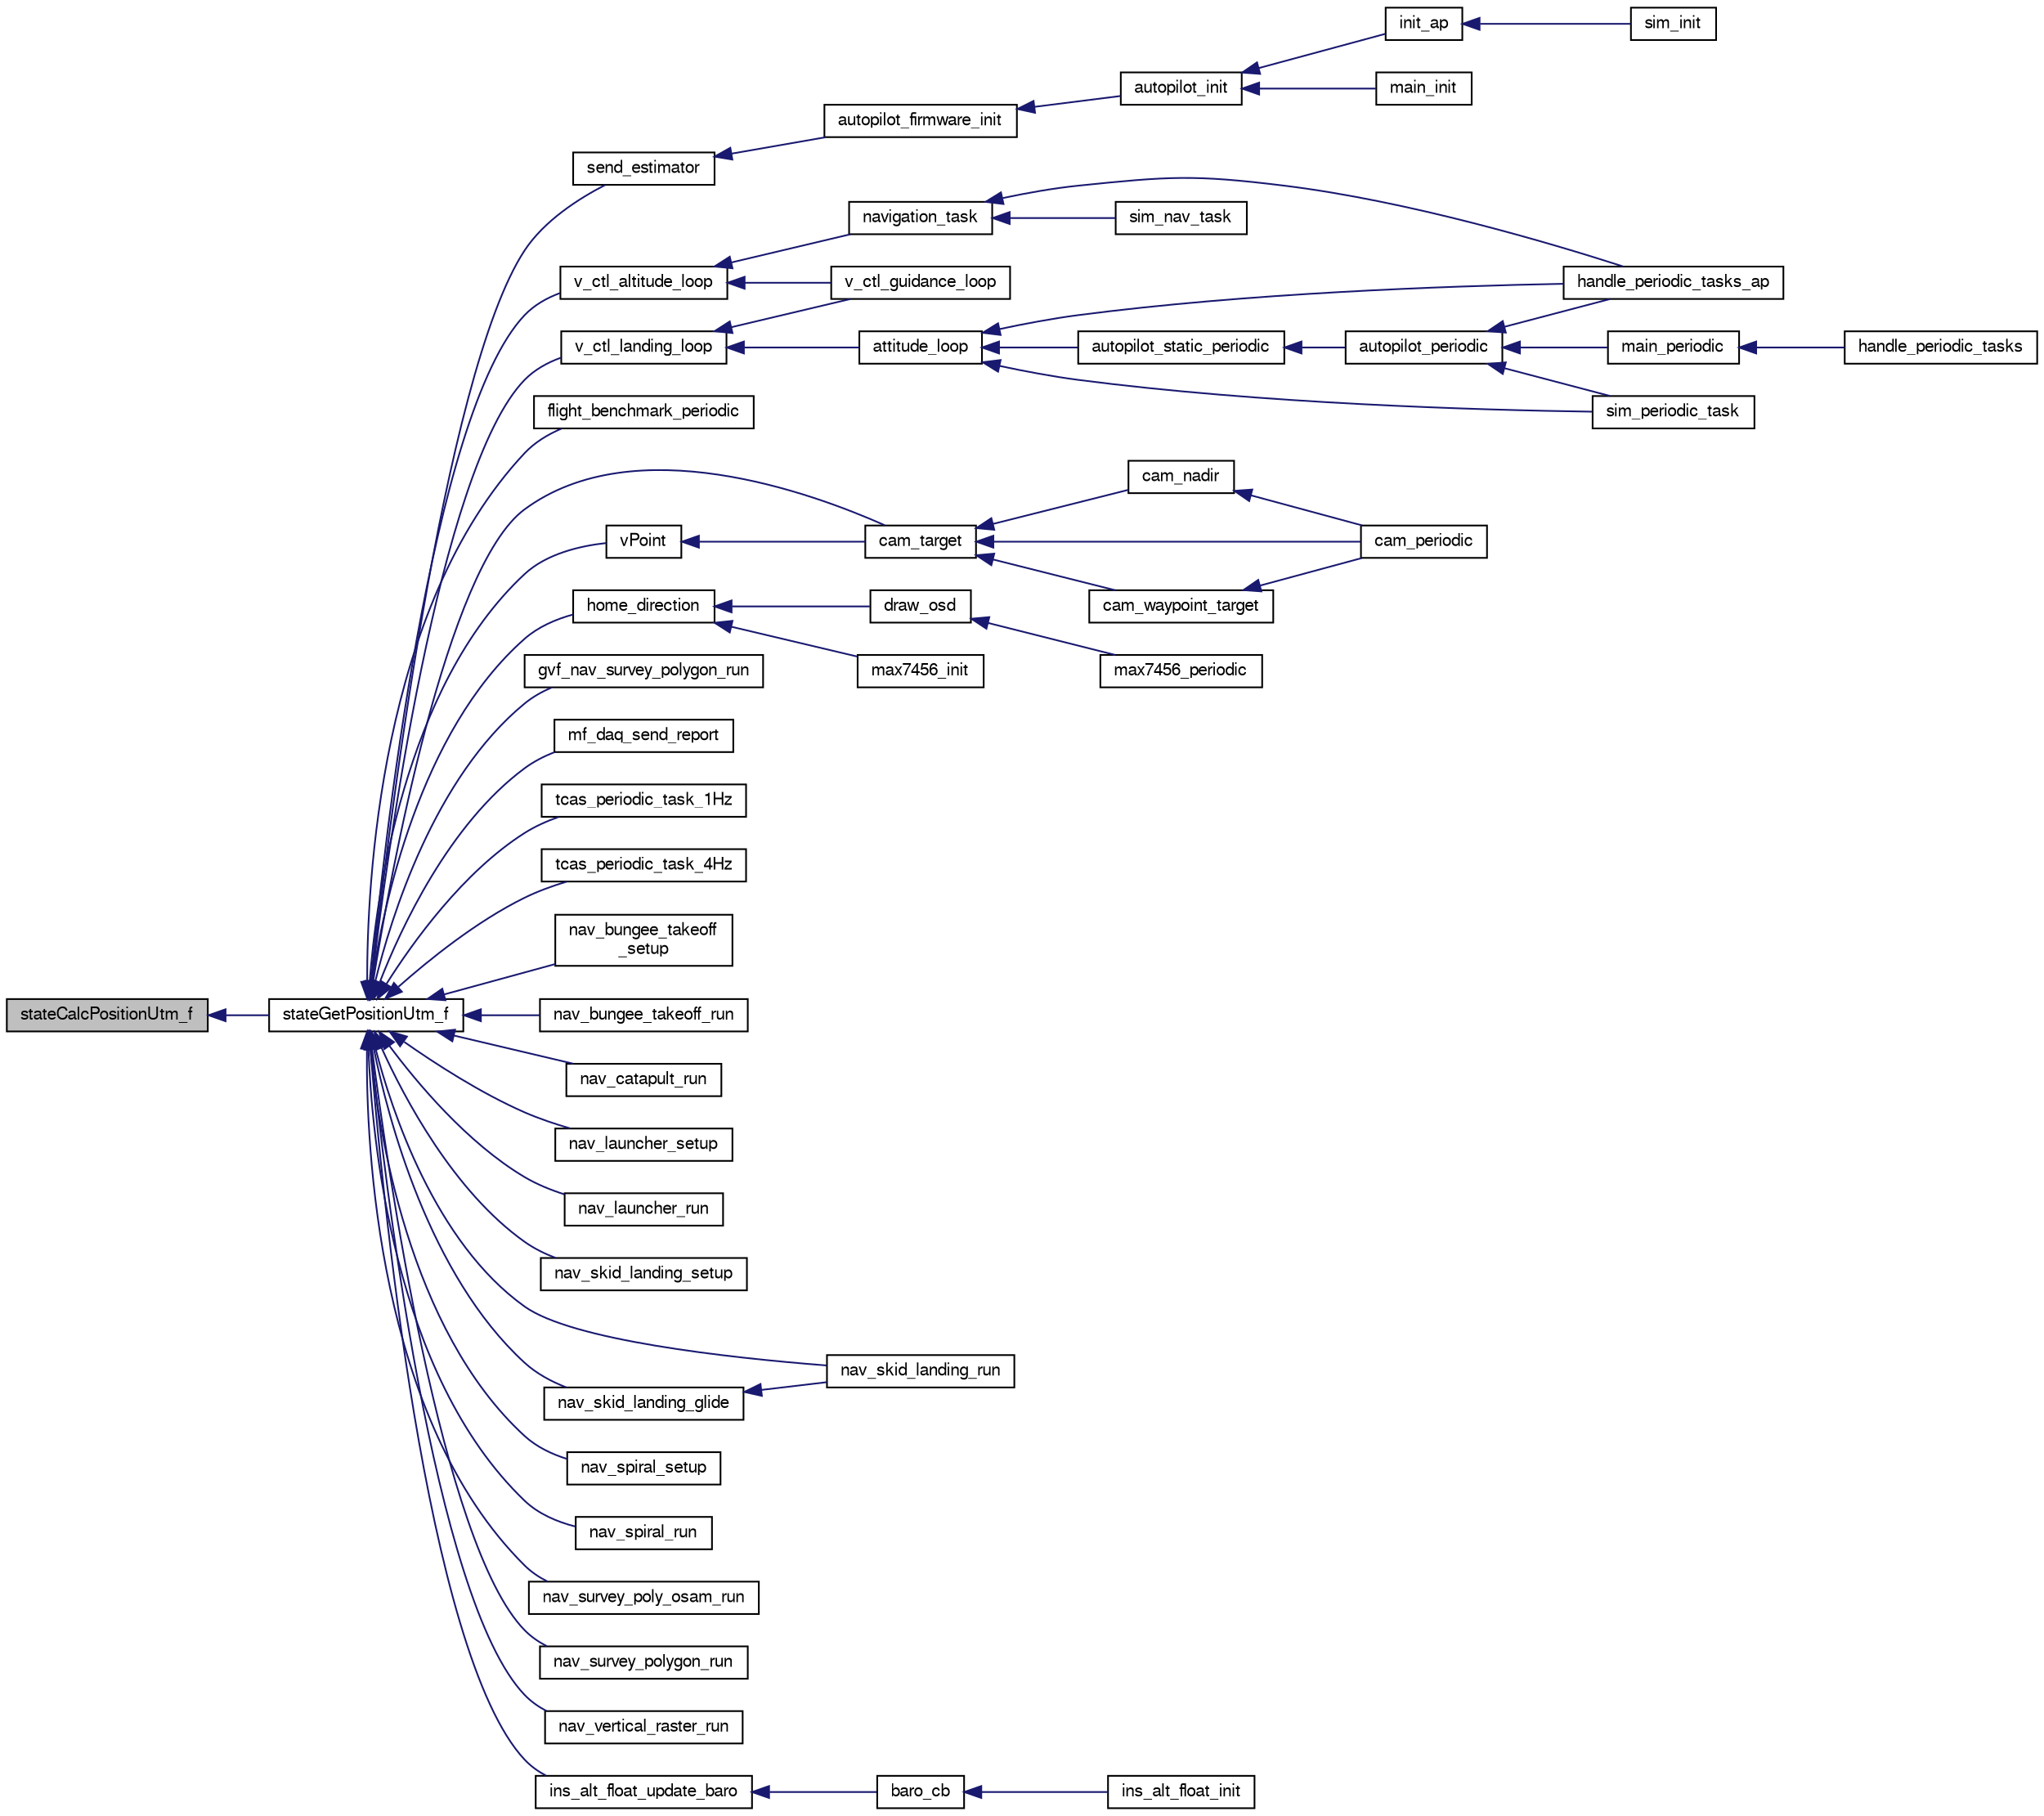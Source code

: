 digraph "stateCalcPositionUtm_f"
{
  edge [fontname="FreeSans",fontsize="10",labelfontname="FreeSans",labelfontsize="10"];
  node [fontname="FreeSans",fontsize="10",shape=record];
  rankdir="LR";
  Node1 [label="stateCalcPositionUtm_f",height=0.2,width=0.4,color="black", fillcolor="grey75", style="filled", fontcolor="black"];
  Node1 -> Node2 [dir="back",color="midnightblue",fontsize="10",style="solid",fontname="FreeSans"];
  Node2 [label="stateGetPositionUtm_f",height=0.2,width=0.4,color="black", fillcolor="white", style="filled",URL="$group__state__position.html#ga7488f3b1e3afa9515541c0130278bdac",tooltip="Get position in UTM coordinates (float). "];
  Node2 -> Node3 [dir="back",color="midnightblue",fontsize="10",style="solid",fontname="FreeSans"];
  Node3 [label="send_estimator",height=0.2,width=0.4,color="black", fillcolor="white", style="filled",URL="$fixedwing_2autopilot__firmware_8c.html#ae015b1759bb416ee56b7a3a403b12985"];
  Node3 -> Node4 [dir="back",color="midnightblue",fontsize="10",style="solid",fontname="FreeSans"];
  Node4 [label="autopilot_firmware_init",height=0.2,width=0.4,color="black", fillcolor="white", style="filled",URL="$rover_2autopilot__firmware_8h.html#a2bb31e995242a89c837b4eda1d08fe57",tooltip="Init function. "];
  Node4 -> Node5 [dir="back",color="midnightblue",fontsize="10",style="solid",fontname="FreeSans"];
  Node5 [label="autopilot_init",height=0.2,width=0.4,color="black", fillcolor="white", style="filled",URL="$autopilot_8h.html#a9d3557653abfc3d4c428724b249f6d5e",tooltip="Autopilot initialization function. "];
  Node5 -> Node6 [dir="back",color="midnightblue",fontsize="10",style="solid",fontname="FreeSans"];
  Node6 [label="init_ap",height=0.2,width=0.4,color="black", fillcolor="white", style="filled",URL="$fixedwing_2main__ap_8h.html#a0913f0248fbbe56a5ec65e10e36c9f30"];
  Node6 -> Node7 [dir="back",color="midnightblue",fontsize="10",style="solid",fontname="FreeSans"];
  Node7 [label="sim_init",height=0.2,width=0.4,color="black", fillcolor="white", style="filled",URL="$sim__ap_8c.html#a739fbef2e03619a863b4d7fd8d0da157"];
  Node5 -> Node8 [dir="back",color="midnightblue",fontsize="10",style="solid",fontname="FreeSans"];
  Node8 [label="main_init",height=0.2,width=0.4,color="black", fillcolor="white", style="filled",URL="$rover_2main__ap_8h.html#a3719465edd56d2b587a6b340f29e4f90",tooltip="Main initialization. "];
  Node2 -> Node9 [dir="back",color="midnightblue",fontsize="10",style="solid",fontname="FreeSans"];
  Node9 [label="v_ctl_altitude_loop",height=0.2,width=0.4,color="black", fillcolor="white", style="filled",URL="$guidance__common_8h.html#ab78a678ff1021823256d747800db3140",tooltip="outer loop "];
  Node9 -> Node10 [dir="back",color="midnightblue",fontsize="10",style="solid",fontname="FreeSans"];
  Node10 [label="navigation_task",height=0.2,width=0.4,color="black", fillcolor="white", style="filled",URL="$fixedwing_2autopilot__static_8h.html#a79f823520ea0823e20084686978281e6",tooltip="Control loops FIXME should be somewhere else. "];
  Node10 -> Node11 [dir="back",color="midnightblue",fontsize="10",style="solid",fontname="FreeSans"];
  Node11 [label="handle_periodic_tasks_ap",height=0.2,width=0.4,color="black", fillcolor="white", style="filled",URL="$fixedwing_2main__ap_8h.html#a43fd973b44bcc2c2583cf8287048212f"];
  Node10 -> Node12 [dir="back",color="midnightblue",fontsize="10",style="solid",fontname="FreeSans"];
  Node12 [label="sim_nav_task",height=0.2,width=0.4,color="black", fillcolor="white", style="filled",URL="$sim__ap_8c.html#a8c0970e9878d0e3e3e6c5d6ff0741d4f"];
  Node9 -> Node13 [dir="back",color="midnightblue",fontsize="10",style="solid",fontname="FreeSans"];
  Node13 [label="v_ctl_guidance_loop",height=0.2,width=0.4,color="black", fillcolor="white", style="filled",URL="$fixedwing_2guidance_2guidance__v_8c.html#a7fe0d6e838155d9c38c8cf8a8413cf21",tooltip="General guidance logic This will call the proper control loops according to the sub-modes. "];
  Node2 -> Node14 [dir="back",color="midnightblue",fontsize="10",style="solid",fontname="FreeSans"];
  Node14 [label="v_ctl_landing_loop",height=0.2,width=0.4,color="black", fillcolor="white", style="filled",URL="$fixedwing_2guidance_2guidance__v_8c.html#a130f49d9941f156bb04aa94122b167d0"];
  Node14 -> Node15 [dir="back",color="midnightblue",fontsize="10",style="solid",fontname="FreeSans"];
  Node15 [label="attitude_loop",height=0.2,width=0.4,color="black", fillcolor="white", style="filled",URL="$fixedwing_2autopilot__static_8h.html#a315546d9034361bbc6970b3792dc8b67"];
  Node15 -> Node16 [dir="back",color="midnightblue",fontsize="10",style="solid",fontname="FreeSans"];
  Node16 [label="autopilot_static_periodic",height=0.2,width=0.4,color="black", fillcolor="white", style="filled",URL="$rotorcraft_2autopilot__static_8h.html#a81ff7c3a0611cb76bfbd35fc817070d6"];
  Node16 -> Node17 [dir="back",color="midnightblue",fontsize="10",style="solid",fontname="FreeSans"];
  Node17 [label="autopilot_periodic",height=0.2,width=0.4,color="black", fillcolor="white", style="filled",URL="$autopilot_8h.html#a1914661233fbbed6c2ee653b99757652",tooltip="Autopilot periodic call at PERIODIC_FREQUENCY. "];
  Node17 -> Node11 [dir="back",color="midnightblue",fontsize="10",style="solid",fontname="FreeSans"];
  Node17 -> Node18 [dir="back",color="midnightblue",fontsize="10",style="solid",fontname="FreeSans"];
  Node18 [label="main_periodic",height=0.2,width=0.4,color="black", fillcolor="white", style="filled",URL="$rover_2main__ap_8h.html#a81249e4ef19b8766982a6fe272d89bae"];
  Node18 -> Node19 [dir="back",color="midnightblue",fontsize="10",style="solid",fontname="FreeSans"];
  Node19 [label="handle_periodic_tasks",height=0.2,width=0.4,color="black", fillcolor="white", style="filled",URL="$rover_2main__ap_8h.html#ab79bb049ce85bf2ed3a75c6b12c02bcb"];
  Node17 -> Node20 [dir="back",color="midnightblue",fontsize="10",style="solid",fontname="FreeSans"];
  Node20 [label="sim_periodic_task",height=0.2,width=0.4,color="black", fillcolor="white", style="filled",URL="$sim__ap_8c.html#a4f982dacbb35ccfc3e0fcaa64156a2a0"];
  Node15 -> Node11 [dir="back",color="midnightblue",fontsize="10",style="solid",fontname="FreeSans"];
  Node15 -> Node20 [dir="back",color="midnightblue",fontsize="10",style="solid",fontname="FreeSans"];
  Node14 -> Node13 [dir="back",color="midnightblue",fontsize="10",style="solid",fontname="FreeSans"];
  Node2 -> Node21 [dir="back",color="midnightblue",fontsize="10",style="solid",fontname="FreeSans"];
  Node21 [label="flight_benchmark_periodic",height=0.2,width=0.4,color="black", fillcolor="white", style="filled",URL="$flight__benchmark_8h.html#a42ae975c1caf0cfcf6d713897773a16a"];
  Node2 -> Node22 [dir="back",color="midnightblue",fontsize="10",style="solid",fontname="FreeSans"];
  Node22 [label="cam_target",height=0.2,width=0.4,color="black", fillcolor="white", style="filled",URL="$cam_8c.html#aab3da8ed719ee01699f50450b3df3b13",tooltip="Computes the right angles from target_x, target_y, target_alt. "];
  Node22 -> Node23 [dir="back",color="midnightblue",fontsize="10",style="solid",fontname="FreeSans"];
  Node23 [label="cam_nadir",height=0.2,width=0.4,color="black", fillcolor="white", style="filled",URL="$cam_8c.html#aa5c7c762b35b57ec479e6244f006c5d1",tooltip="Point straight down. "];
  Node23 -> Node24 [dir="back",color="midnightblue",fontsize="10",style="solid",fontname="FreeSans"];
  Node24 [label="cam_periodic",height=0.2,width=0.4,color="black", fillcolor="white", style="filled",URL="$cam_8h.html#a1ac78decc31cdd4c6b7584a8bf42d315",tooltip="For CAM_MODE_AC_TARGET mode. "];
  Node22 -> Node24 [dir="back",color="midnightblue",fontsize="10",style="solid",fontname="FreeSans"];
  Node22 -> Node25 [dir="back",color="midnightblue",fontsize="10",style="solid",fontname="FreeSans"];
  Node25 [label="cam_waypoint_target",height=0.2,width=0.4,color="black", fillcolor="white", style="filled",URL="$cam_8c.html#a91c2133236e62688f7acfe1ab9fe2f11"];
  Node25 -> Node24 [dir="back",color="midnightblue",fontsize="10",style="solid",fontname="FreeSans"];
  Node2 -> Node26 [dir="back",color="midnightblue",fontsize="10",style="solid",fontname="FreeSans"];
  Node26 [label="vPoint",height=0.2,width=0.4,color="black", fillcolor="white", style="filled",URL="$point_8h.html#a3317a3a368f54d6c89acfbbaa49b4ed2"];
  Node26 -> Node22 [dir="back",color="midnightblue",fontsize="10",style="solid",fontname="FreeSans"];
  Node2 -> Node27 [dir="back",color="midnightblue",fontsize="10",style="solid",fontname="FreeSans"];
  Node27 [label="home_direction",height=0.2,width=0.4,color="black", fillcolor="white", style="filled",URL="$max7456_8c.html#af647f85cf21dab23d18ac36c8beadd20"];
  Node27 -> Node28 [dir="back",color="midnightblue",fontsize="10",style="solid",fontname="FreeSans"];
  Node28 [label="draw_osd",height=0.2,width=0.4,color="black", fillcolor="white", style="filled",URL="$max7456_8c.html#a079837dac11983fe67050e136b0080e4"];
  Node28 -> Node29 [dir="back",color="midnightblue",fontsize="10",style="solid",fontname="FreeSans"];
  Node29 [label="max7456_periodic",height=0.2,width=0.4,color="black", fillcolor="white", style="filled",URL="$max7456_8h.html#a1d6d4401863cba472802654472781050"];
  Node27 -> Node30 [dir="back",color="midnightblue",fontsize="10",style="solid",fontname="FreeSans"];
  Node30 [label="max7456_init",height=0.2,width=0.4,color="black", fillcolor="white", style="filled",URL="$max7456_8h.html#a945116b36ac06fdbb6f4aef0c5e7f7ca"];
  Node2 -> Node31 [dir="back",color="midnightblue",fontsize="10",style="solid",fontname="FreeSans"];
  Node31 [label="gvf_nav_survey_polygon_run",height=0.2,width=0.4,color="black", fillcolor="white", style="filled",URL="$nav__survey__polygon__gvf_8h.html#aa3432a5ccfee6c60fa8cb0b7b3e4a6e8"];
  Node2 -> Node32 [dir="back",color="midnightblue",fontsize="10",style="solid",fontname="FreeSans"];
  Node32 [label="mf_daq_send_report",height=0.2,width=0.4,color="black", fillcolor="white", style="filled",URL="$meteo__france__DAQ_8h.html#a7a8ff2febc3dc7e6c36a1894755b7b8b"];
  Node2 -> Node33 [dir="back",color="midnightblue",fontsize="10",style="solid",fontname="FreeSans"];
  Node33 [label="tcas_periodic_task_1Hz",height=0.2,width=0.4,color="black", fillcolor="white", style="filled",URL="$tcas_8h.html#adb2f00821358ed6ad0f366e6a2422558"];
  Node2 -> Node34 [dir="back",color="midnightblue",fontsize="10",style="solid",fontname="FreeSans"];
  Node34 [label="tcas_periodic_task_4Hz",height=0.2,width=0.4,color="black", fillcolor="white", style="filled",URL="$tcas_8h.html#aa520d855e76e58f77855603fde040497"];
  Node2 -> Node35 [dir="back",color="midnightblue",fontsize="10",style="solid",fontname="FreeSans"];
  Node35 [label="nav_bungee_takeoff\l_setup",height=0.2,width=0.4,color="black", fillcolor="white", style="filled",URL="$nav__bungee__takeoff_8h.html#a81fb1ff1aa94a36356fd9ed6e2c72c61",tooltip="Initialization function. "];
  Node2 -> Node36 [dir="back",color="midnightblue",fontsize="10",style="solid",fontname="FreeSans"];
  Node36 [label="nav_bungee_takeoff_run",height=0.2,width=0.4,color="black", fillcolor="white", style="filled",URL="$nav__bungee__takeoff_8h.html#a22d08b651b3b72cf70e44c2d9b14b6f3",tooltip="Bungee takeoff run function. "];
  Node2 -> Node37 [dir="back",color="midnightblue",fontsize="10",style="solid",fontname="FreeSans"];
  Node37 [label="nav_catapult_run",height=0.2,width=0.4,color="black", fillcolor="white", style="filled",URL="$nav__catapult_8h.html#a6ceeaae643feab7cd0f96d7f6a538138"];
  Node2 -> Node38 [dir="back",color="midnightblue",fontsize="10",style="solid",fontname="FreeSans"];
  Node38 [label="nav_launcher_setup",height=0.2,width=0.4,color="black", fillcolor="white", style="filled",URL="$nav__launcher_8h.html#a1eb24d7eba288013894a92a03d442067"];
  Node2 -> Node39 [dir="back",color="midnightblue",fontsize="10",style="solid",fontname="FreeSans"];
  Node39 [label="nav_launcher_run",height=0.2,width=0.4,color="black", fillcolor="white", style="filled",URL="$nav__launcher_8h.html#ab48c9dc5c6e69f766e06e1c07e230a60"];
  Node2 -> Node40 [dir="back",color="midnightblue",fontsize="10",style="solid",fontname="FreeSans"];
  Node40 [label="nav_skid_landing_setup",height=0.2,width=0.4,color="black", fillcolor="white", style="filled",URL="$nav__skid__landing_8h.html#a2aae2c09e6529ffb6a38e840d38d86d2"];
  Node2 -> Node41 [dir="back",color="midnightblue",fontsize="10",style="solid",fontname="FreeSans"];
  Node41 [label="nav_skid_landing_run",height=0.2,width=0.4,color="black", fillcolor="white", style="filled",URL="$nav__skid__landing_8h.html#a1da9c6326a3875826fe10de3b880f04c"];
  Node2 -> Node42 [dir="back",color="midnightblue",fontsize="10",style="solid",fontname="FreeSans"];
  Node42 [label="nav_skid_landing_glide",height=0.2,width=0.4,color="black", fillcolor="white", style="filled",URL="$nav__skid__landing_8h.html#abfdda49f3569365fece4d6364b298d30"];
  Node42 -> Node41 [dir="back",color="midnightblue",fontsize="10",style="solid",fontname="FreeSans"];
  Node2 -> Node43 [dir="back",color="midnightblue",fontsize="10",style="solid",fontname="FreeSans"];
  Node43 [label="nav_spiral_setup",height=0.2,width=0.4,color="black", fillcolor="white", style="filled",URL="$nav__spiral_8h.html#a0544cbca21d745ae1ac865d6388fba5a"];
  Node2 -> Node44 [dir="back",color="midnightblue",fontsize="10",style="solid",fontname="FreeSans"];
  Node44 [label="nav_spiral_run",height=0.2,width=0.4,color="black", fillcolor="white", style="filled",URL="$nav__spiral_8h.html#a816049b35ed5cc3424ab34f7e5ddf18a"];
  Node2 -> Node45 [dir="back",color="midnightblue",fontsize="10",style="solid",fontname="FreeSans"];
  Node45 [label="nav_survey_poly_osam_run",height=0.2,width=0.4,color="black", fillcolor="white", style="filled",URL="$nav__survey__poly__osam_8h.html#afaeaf322fcc29fc8e54cf3b6808f0d65",tooltip="Run polygon survey. "];
  Node2 -> Node46 [dir="back",color="midnightblue",fontsize="10",style="solid",fontname="FreeSans"];
  Node46 [label="nav_survey_polygon_run",height=0.2,width=0.4,color="black", fillcolor="white", style="filled",URL="$nav__survey__polygon_8h.html#ae202d8219e79766dae10f379448f29f8",tooltip="main navigation routine. "];
  Node2 -> Node47 [dir="back",color="midnightblue",fontsize="10",style="solid",fontname="FreeSans"];
  Node47 [label="nav_vertical_raster_run",height=0.2,width=0.4,color="black", fillcolor="white", style="filled",URL="$nav__vertical__raster_8h.html#a7f0246af58992217da40eebe38f7e639"];
  Node2 -> Node48 [dir="back",color="midnightblue",fontsize="10",style="solid",fontname="FreeSans"];
  Node48 [label="ins_alt_float_update_baro",height=0.2,width=0.4,color="black", fillcolor="white", style="filled",URL="$ins__alt__float_8h.html#afb6a5cd07b6574dfb93f023aecfcec5d"];
  Node48 -> Node49 [dir="back",color="midnightblue",fontsize="10",style="solid",fontname="FreeSans"];
  Node49 [label="baro_cb",height=0.2,width=0.4,color="black", fillcolor="white", style="filled",URL="$ins__alt__float_8c.html#a92209191a3ecc53fc4adaafd0fe82933"];
  Node49 -> Node50 [dir="back",color="midnightblue",fontsize="10",style="solid",fontname="FreeSans"];
  Node50 [label="ins_alt_float_init",height=0.2,width=0.4,color="black", fillcolor="white", style="filled",URL="$ins__alt__float_8h.html#addae4691b18806ce2db90c10ef8d7274"];
}
